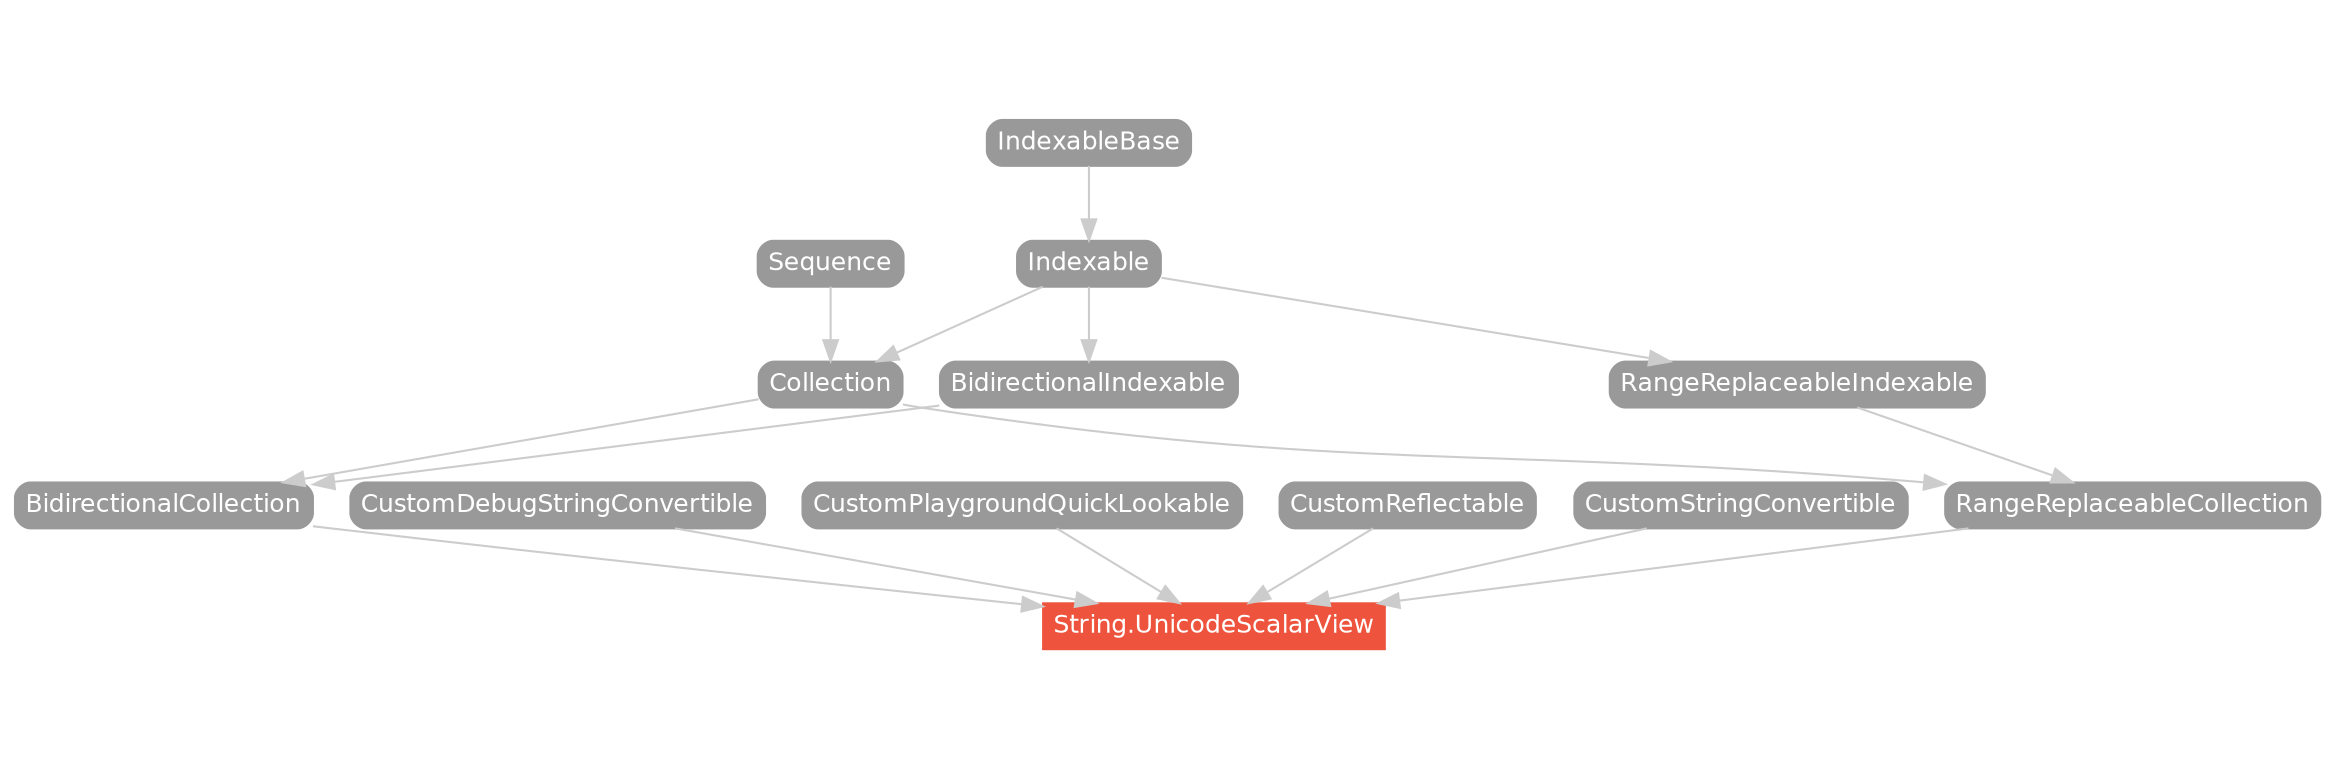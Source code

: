 strict digraph "String.UnicodeScalarView - Type Hierarchy - SwiftDoc.org" {
    pad="0.1,0.8"
    node [shape=box, style="filled,rounded", color="#999999", fillcolor="#999999", fontcolor=white, fontname=Helvetica, fontnames="Helvetica,sansserif", fontsize=12, margin="0.07,0.05", height="0.3"]
    edge [color="#cccccc"]
    "BidirectionalCollection" [URL="/protocol/BidirectionalCollection/hierarchy/"]
    "BidirectionalIndexable" [URL="/protocol/BidirectionalIndexable/hierarchy/"]
    "Collection" [URL="/protocol/Collection/hierarchy/"]
    "CustomDebugStringConvertible" [URL="/protocol/CustomDebugStringConvertible/hierarchy/"]
    "CustomPlaygroundQuickLookable" [URL="/protocol/CustomPlaygroundQuickLookable/hierarchy/"]
    "CustomReflectable" [URL="/protocol/CustomReflectable/hierarchy/"]
    "CustomStringConvertible" [URL="/protocol/CustomStringConvertible/hierarchy/"]
    "Indexable" [URL="/protocol/Indexable/hierarchy/"]
    "IndexableBase" [URL="/protocol/IndexableBase/hierarchy/"]
    "RangeReplaceableCollection" [URL="/protocol/RangeReplaceableCollection/hierarchy/"]
    "RangeReplaceableIndexable" [URL="/protocol/RangeReplaceableIndexable/hierarchy/"]
    "Sequence" [URL="/protocol/Sequence/hierarchy/"]
    "String.UnicodeScalarView" [URL="/type/String.UnicodeScalarView/", style="filled", fillcolor="#ee543d", color="#ee543d"]    "BidirectionalCollection" -> "String.UnicodeScalarView"
    "CustomStringConvertible" -> "String.UnicodeScalarView"
    "CustomDebugStringConvertible" -> "String.UnicodeScalarView"
    "RangeReplaceableCollection" -> "String.UnicodeScalarView"
    "CustomReflectable" -> "String.UnicodeScalarView"
    "CustomPlaygroundQuickLookable" -> "String.UnicodeScalarView"
    "BidirectionalIndexable" -> "BidirectionalCollection"
    "Collection" -> "BidirectionalCollection"
    "Indexable" -> "BidirectionalIndexable"
    "IndexableBase" -> "Indexable"
    "Indexable" -> "Collection"
    "Sequence" -> "Collection"
    "IndexableBase" -> "Indexable"
    "RangeReplaceableIndexable" -> "RangeReplaceableCollection"
    "Collection" -> "RangeReplaceableCollection"
    "Indexable" -> "RangeReplaceableIndexable"
    "IndexableBase" -> "Indexable"
    "Indexable" -> "Collection"
    "Sequence" -> "Collection"
    "IndexableBase" -> "Indexable"
    subgraph Types {
        rank = max; "String.UnicodeScalarView";
    }
}